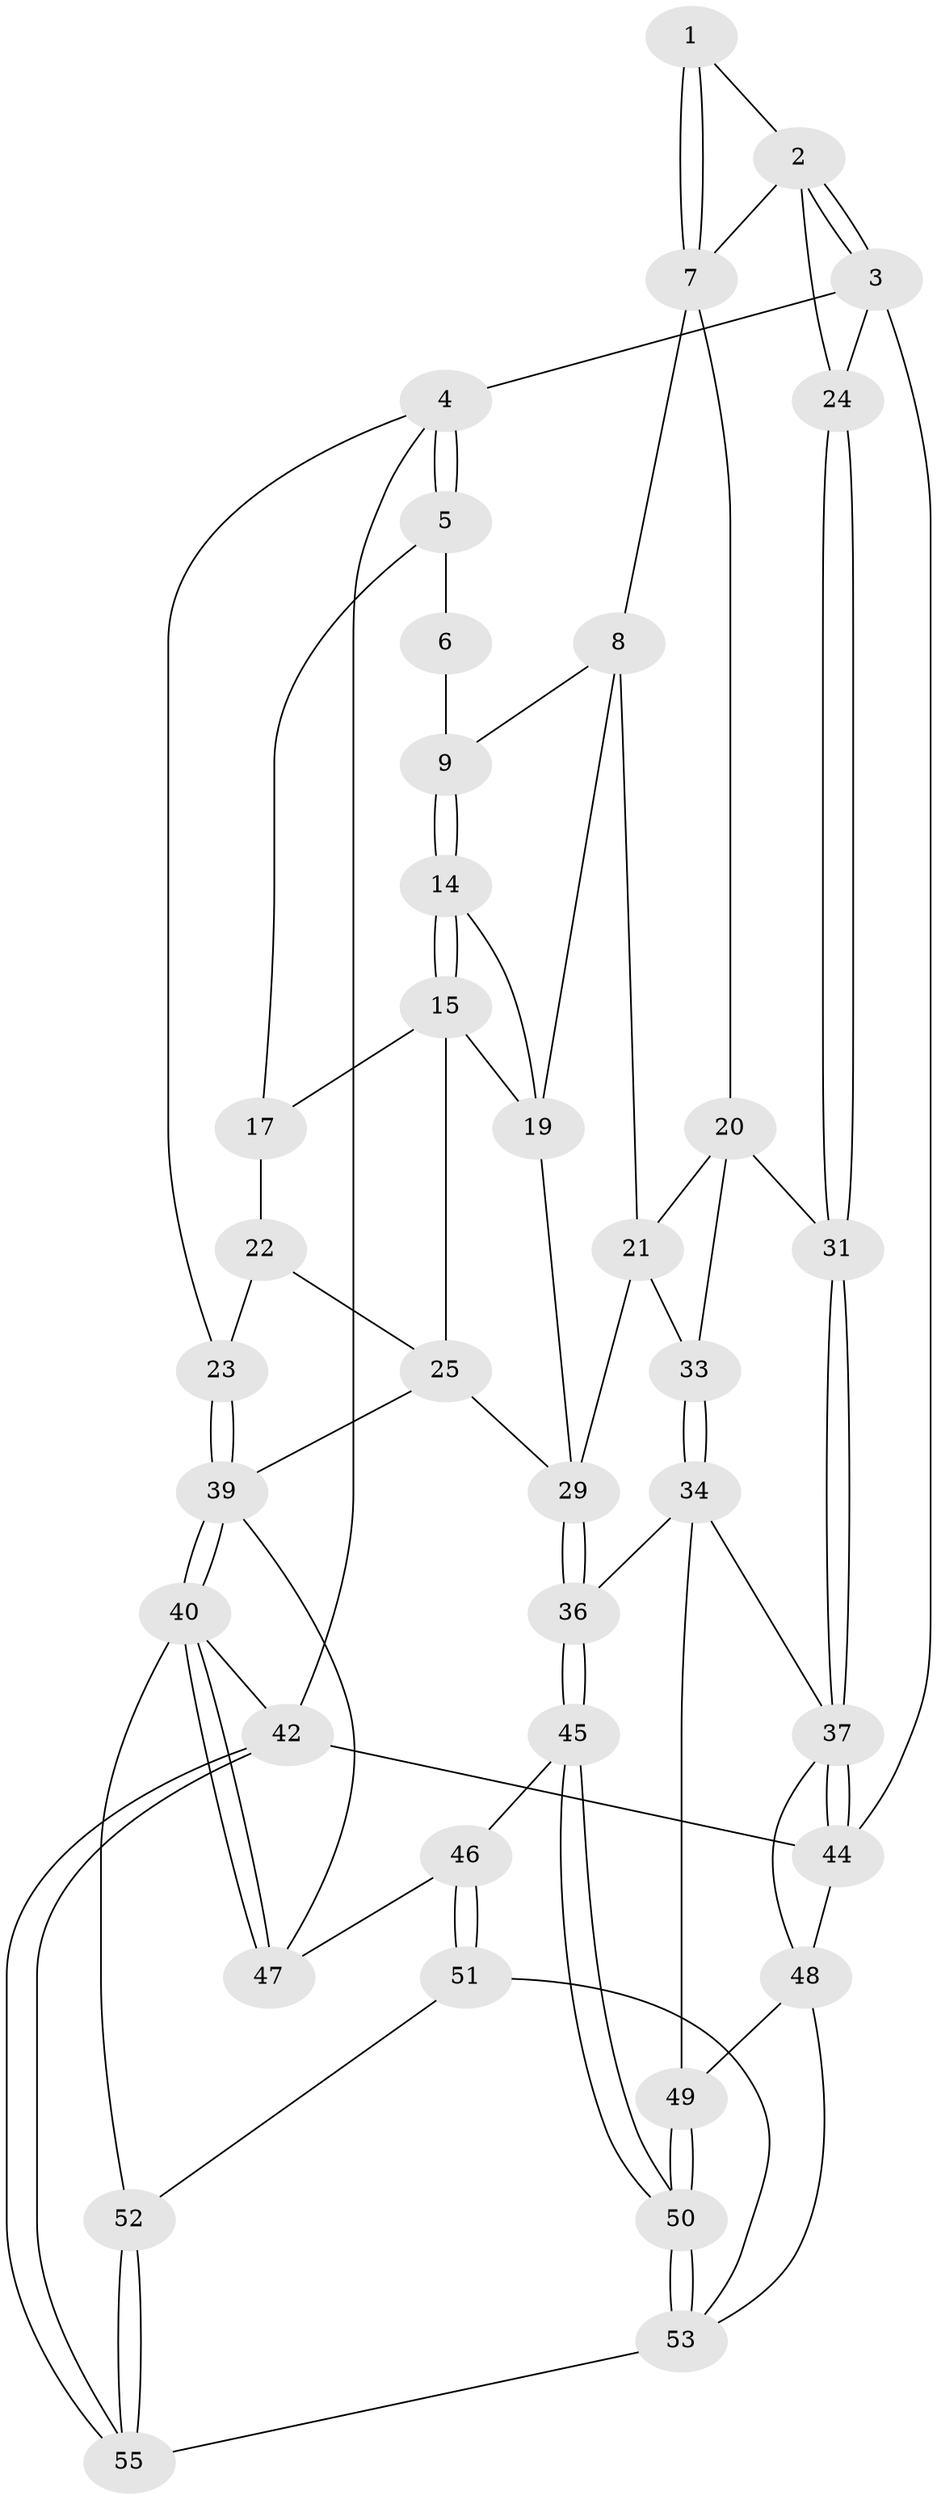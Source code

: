 // original degree distribution, {3: 0.03571428571428571, 4: 0.23214285714285715, 5: 0.5357142857142857, 6: 0.19642857142857142}
// Generated by graph-tools (version 1.1) at 2025/11/02/27/25 16:11:58]
// undirected, 39 vertices, 87 edges
graph export_dot {
graph [start="1"]
  node [color=gray90,style=filled];
  1 [pos="+0.7777379838663981+0"];
  2 [pos="+0.7893349998261522+0",super="+11"];
  3 [pos="+1+0"];
  4 [pos="+0+0"];
  5 [pos="+0.0417908604494804+0",super="+13"];
  6 [pos="+0.3557509004385908+0",super="+10"];
  7 [pos="+0.6533974613746694+0.10374373455986662",super="+12"];
  8 [pos="+0.6014968128785219+0.14244071950664594",super="+18"];
  9 [pos="+0.49957817068114424+0.14577522128439374"];
  14 [pos="+0.45971104833389753+0.31272603479691685"];
  15 [pos="+0.4179510204650037+0.33436806186080187",super="+16"];
  17 [pos="+0.2709078947099806+0.2755902233369353"];
  19 [pos="+0.6006636035335663+0.33666603111231264",super="+27"];
  20 [pos="+0.8420005265232728+0.3323191822117275",super="+32"];
  21 [pos="+0.6801496067401374+0.35700450747024465",super="+28"];
  22 [pos="+0.07407244557052006+0.27962847789598055"];
  23 [pos="+0+0.23716164025191766"];
  24 [pos="+1+0"];
  25 [pos="+0.3164553620862204+0.38138219886053537",super="+26"];
  29 [pos="+0.546473368145158+0.5716848836233456",super="+30"];
  31 [pos="+1+0.5377684903062321"];
  33 [pos="+0.7174095253716887+0.5381477407333682"];
  34 [pos="+0.7935142957745754+0.6747453276400441",super="+35"];
  36 [pos="+0.5209801300592843+0.6665989078722698"];
  37 [pos="+1+0.6739676005230794",super="+38"];
  39 [pos="+0+0.4088763391347896",super="+43"];
  40 [pos="+0+0.7092009901935952",super="+41"];
  42 [pos="+0+1"];
  44 [pos="+1+1"];
  45 [pos="+0.40622760291260346+0.7248271850743644"];
  46 [pos="+0.26986475892068623+0.709648855816507"];
  47 [pos="+0.2353498820025151+0.629410479774725"];
  48 [pos="+0.708441272485358+0.9000900442615976",super="+56"];
  49 [pos="+0.6598438867178101+0.8412681032125692"];
  50 [pos="+0.4924049516299886+0.903936003668984"];
  51 [pos="+0.22931189530092616+0.7689443022124602"];
  52 [pos="+0.11166339652298114+0.8146976280730743"];
  53 [pos="+0.5312410359277902+1",super="+54"];
  55 [pos="+0+1"];
  1 -- 2;
  1 -- 7;
  1 -- 7;
  2 -- 3;
  2 -- 3;
  2 -- 24;
  2 -- 7;
  3 -- 4;
  3 -- 24;
  3 -- 44;
  4 -- 5;
  4 -- 5;
  4 -- 23;
  4 -- 42;
  5 -- 6 [weight=2];
  5 -- 17;
  6 -- 9;
  7 -- 8;
  7 -- 20;
  8 -- 9;
  8 -- 19;
  8 -- 21;
  9 -- 14;
  9 -- 14;
  14 -- 15;
  14 -- 15;
  14 -- 19;
  15 -- 17;
  15 -- 25;
  15 -- 19;
  17 -- 22;
  19 -- 29;
  20 -- 21;
  20 -- 33;
  20 -- 31;
  21 -- 33;
  21 -- 29;
  22 -- 23;
  22 -- 25;
  23 -- 39;
  23 -- 39;
  24 -- 31;
  24 -- 31;
  25 -- 29;
  25 -- 39;
  29 -- 36;
  29 -- 36;
  31 -- 37;
  31 -- 37;
  33 -- 34;
  33 -- 34;
  34 -- 37;
  34 -- 49;
  34 -- 36;
  36 -- 45;
  36 -- 45;
  37 -- 44;
  37 -- 44;
  37 -- 48;
  39 -- 40;
  39 -- 40;
  39 -- 47;
  40 -- 47;
  40 -- 47;
  40 -- 42;
  40 -- 52;
  42 -- 55;
  42 -- 55;
  42 -- 44;
  44 -- 48;
  45 -- 46;
  45 -- 50;
  45 -- 50;
  46 -- 47;
  46 -- 51;
  46 -- 51;
  48 -- 49;
  48 -- 53;
  49 -- 50;
  49 -- 50;
  50 -- 53;
  50 -- 53;
  51 -- 52;
  51 -- 53;
  52 -- 55;
  52 -- 55;
  53 -- 55;
}
